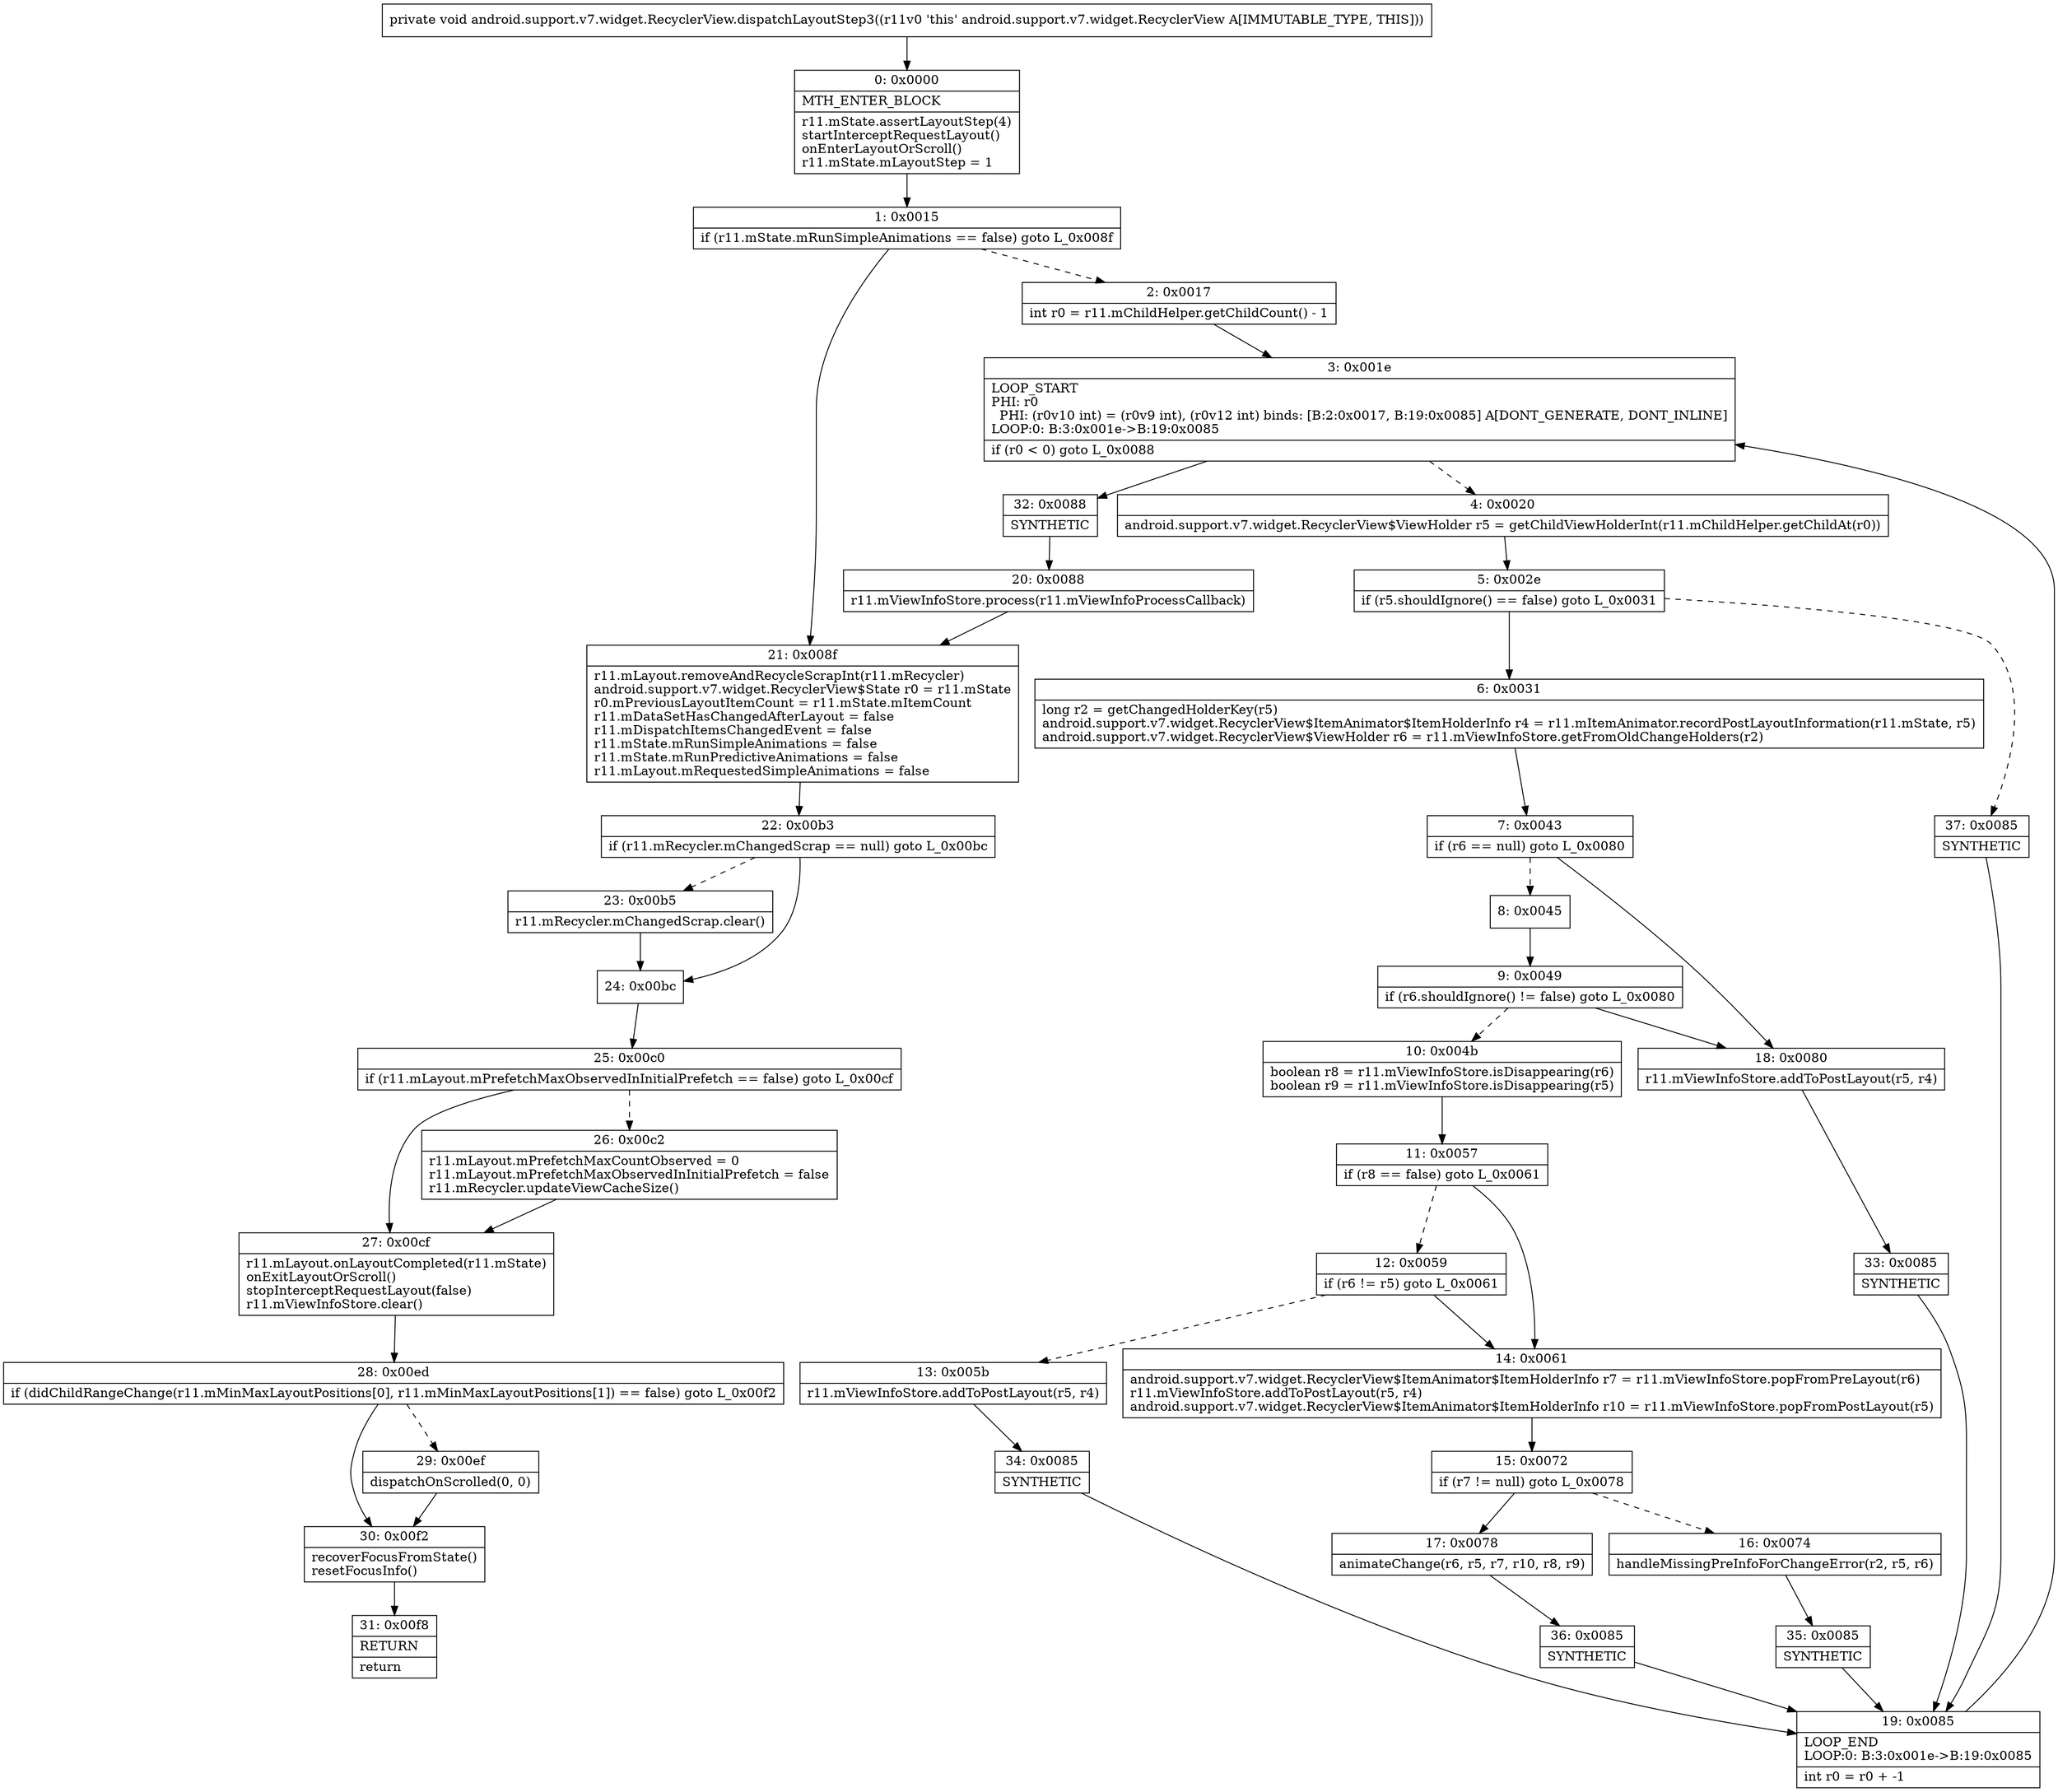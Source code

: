 digraph "CFG forandroid.support.v7.widget.RecyclerView.dispatchLayoutStep3()V" {
Node_0 [shape=record,label="{0\:\ 0x0000|MTH_ENTER_BLOCK\l|r11.mState.assertLayoutStep(4)\lstartInterceptRequestLayout()\lonEnterLayoutOrScroll()\lr11.mState.mLayoutStep = 1\l}"];
Node_1 [shape=record,label="{1\:\ 0x0015|if (r11.mState.mRunSimpleAnimations == false) goto L_0x008f\l}"];
Node_2 [shape=record,label="{2\:\ 0x0017|int r0 = r11.mChildHelper.getChildCount() \- 1\l}"];
Node_3 [shape=record,label="{3\:\ 0x001e|LOOP_START\lPHI: r0 \l  PHI: (r0v10 int) = (r0v9 int), (r0v12 int) binds: [B:2:0x0017, B:19:0x0085] A[DONT_GENERATE, DONT_INLINE]\lLOOP:0: B:3:0x001e\-\>B:19:0x0085\l|if (r0 \< 0) goto L_0x0088\l}"];
Node_4 [shape=record,label="{4\:\ 0x0020|android.support.v7.widget.RecyclerView$ViewHolder r5 = getChildViewHolderInt(r11.mChildHelper.getChildAt(r0))\l}"];
Node_5 [shape=record,label="{5\:\ 0x002e|if (r5.shouldIgnore() == false) goto L_0x0031\l}"];
Node_6 [shape=record,label="{6\:\ 0x0031|long r2 = getChangedHolderKey(r5)\landroid.support.v7.widget.RecyclerView$ItemAnimator$ItemHolderInfo r4 = r11.mItemAnimator.recordPostLayoutInformation(r11.mState, r5)\landroid.support.v7.widget.RecyclerView$ViewHolder r6 = r11.mViewInfoStore.getFromOldChangeHolders(r2)\l}"];
Node_7 [shape=record,label="{7\:\ 0x0043|if (r6 == null) goto L_0x0080\l}"];
Node_8 [shape=record,label="{8\:\ 0x0045}"];
Node_9 [shape=record,label="{9\:\ 0x0049|if (r6.shouldIgnore() != false) goto L_0x0080\l}"];
Node_10 [shape=record,label="{10\:\ 0x004b|boolean r8 = r11.mViewInfoStore.isDisappearing(r6)\lboolean r9 = r11.mViewInfoStore.isDisappearing(r5)\l}"];
Node_11 [shape=record,label="{11\:\ 0x0057|if (r8 == false) goto L_0x0061\l}"];
Node_12 [shape=record,label="{12\:\ 0x0059|if (r6 != r5) goto L_0x0061\l}"];
Node_13 [shape=record,label="{13\:\ 0x005b|r11.mViewInfoStore.addToPostLayout(r5, r4)\l}"];
Node_14 [shape=record,label="{14\:\ 0x0061|android.support.v7.widget.RecyclerView$ItemAnimator$ItemHolderInfo r7 = r11.mViewInfoStore.popFromPreLayout(r6)\lr11.mViewInfoStore.addToPostLayout(r5, r4)\landroid.support.v7.widget.RecyclerView$ItemAnimator$ItemHolderInfo r10 = r11.mViewInfoStore.popFromPostLayout(r5)\l}"];
Node_15 [shape=record,label="{15\:\ 0x0072|if (r7 != null) goto L_0x0078\l}"];
Node_16 [shape=record,label="{16\:\ 0x0074|handleMissingPreInfoForChangeError(r2, r5, r6)\l}"];
Node_17 [shape=record,label="{17\:\ 0x0078|animateChange(r6, r5, r7, r10, r8, r9)\l}"];
Node_18 [shape=record,label="{18\:\ 0x0080|r11.mViewInfoStore.addToPostLayout(r5, r4)\l}"];
Node_19 [shape=record,label="{19\:\ 0x0085|LOOP_END\lLOOP:0: B:3:0x001e\-\>B:19:0x0085\l|int r0 = r0 + \-1\l}"];
Node_20 [shape=record,label="{20\:\ 0x0088|r11.mViewInfoStore.process(r11.mViewInfoProcessCallback)\l}"];
Node_21 [shape=record,label="{21\:\ 0x008f|r11.mLayout.removeAndRecycleScrapInt(r11.mRecycler)\landroid.support.v7.widget.RecyclerView$State r0 = r11.mState\lr0.mPreviousLayoutItemCount = r11.mState.mItemCount\lr11.mDataSetHasChangedAfterLayout = false\lr11.mDispatchItemsChangedEvent = false\lr11.mState.mRunSimpleAnimations = false\lr11.mState.mRunPredictiveAnimations = false\lr11.mLayout.mRequestedSimpleAnimations = false\l}"];
Node_22 [shape=record,label="{22\:\ 0x00b3|if (r11.mRecycler.mChangedScrap == null) goto L_0x00bc\l}"];
Node_23 [shape=record,label="{23\:\ 0x00b5|r11.mRecycler.mChangedScrap.clear()\l}"];
Node_24 [shape=record,label="{24\:\ 0x00bc}"];
Node_25 [shape=record,label="{25\:\ 0x00c0|if (r11.mLayout.mPrefetchMaxObservedInInitialPrefetch == false) goto L_0x00cf\l}"];
Node_26 [shape=record,label="{26\:\ 0x00c2|r11.mLayout.mPrefetchMaxCountObserved = 0\lr11.mLayout.mPrefetchMaxObservedInInitialPrefetch = false\lr11.mRecycler.updateViewCacheSize()\l}"];
Node_27 [shape=record,label="{27\:\ 0x00cf|r11.mLayout.onLayoutCompleted(r11.mState)\lonExitLayoutOrScroll()\lstopInterceptRequestLayout(false)\lr11.mViewInfoStore.clear()\l}"];
Node_28 [shape=record,label="{28\:\ 0x00ed|if (didChildRangeChange(r11.mMinMaxLayoutPositions[0], r11.mMinMaxLayoutPositions[1]) == false) goto L_0x00f2\l}"];
Node_29 [shape=record,label="{29\:\ 0x00ef|dispatchOnScrolled(0, 0)\l}"];
Node_30 [shape=record,label="{30\:\ 0x00f2|recoverFocusFromState()\lresetFocusInfo()\l}"];
Node_31 [shape=record,label="{31\:\ 0x00f8|RETURN\l|return\l}"];
Node_32 [shape=record,label="{32\:\ 0x0088|SYNTHETIC\l}"];
Node_33 [shape=record,label="{33\:\ 0x0085|SYNTHETIC\l}"];
Node_34 [shape=record,label="{34\:\ 0x0085|SYNTHETIC\l}"];
Node_35 [shape=record,label="{35\:\ 0x0085|SYNTHETIC\l}"];
Node_36 [shape=record,label="{36\:\ 0x0085|SYNTHETIC\l}"];
Node_37 [shape=record,label="{37\:\ 0x0085|SYNTHETIC\l}"];
MethodNode[shape=record,label="{private void android.support.v7.widget.RecyclerView.dispatchLayoutStep3((r11v0 'this' android.support.v7.widget.RecyclerView A[IMMUTABLE_TYPE, THIS])) }"];
MethodNode -> Node_0;
Node_0 -> Node_1;
Node_1 -> Node_2[style=dashed];
Node_1 -> Node_21;
Node_2 -> Node_3;
Node_3 -> Node_4[style=dashed];
Node_3 -> Node_32;
Node_4 -> Node_5;
Node_5 -> Node_6;
Node_5 -> Node_37[style=dashed];
Node_6 -> Node_7;
Node_7 -> Node_8[style=dashed];
Node_7 -> Node_18;
Node_8 -> Node_9;
Node_9 -> Node_10[style=dashed];
Node_9 -> Node_18;
Node_10 -> Node_11;
Node_11 -> Node_12[style=dashed];
Node_11 -> Node_14;
Node_12 -> Node_13[style=dashed];
Node_12 -> Node_14;
Node_13 -> Node_34;
Node_14 -> Node_15;
Node_15 -> Node_16[style=dashed];
Node_15 -> Node_17;
Node_16 -> Node_35;
Node_17 -> Node_36;
Node_18 -> Node_33;
Node_19 -> Node_3;
Node_20 -> Node_21;
Node_21 -> Node_22;
Node_22 -> Node_23[style=dashed];
Node_22 -> Node_24;
Node_23 -> Node_24;
Node_24 -> Node_25;
Node_25 -> Node_26[style=dashed];
Node_25 -> Node_27;
Node_26 -> Node_27;
Node_27 -> Node_28;
Node_28 -> Node_29[style=dashed];
Node_28 -> Node_30;
Node_29 -> Node_30;
Node_30 -> Node_31;
Node_32 -> Node_20;
Node_33 -> Node_19;
Node_34 -> Node_19;
Node_35 -> Node_19;
Node_36 -> Node_19;
Node_37 -> Node_19;
}

